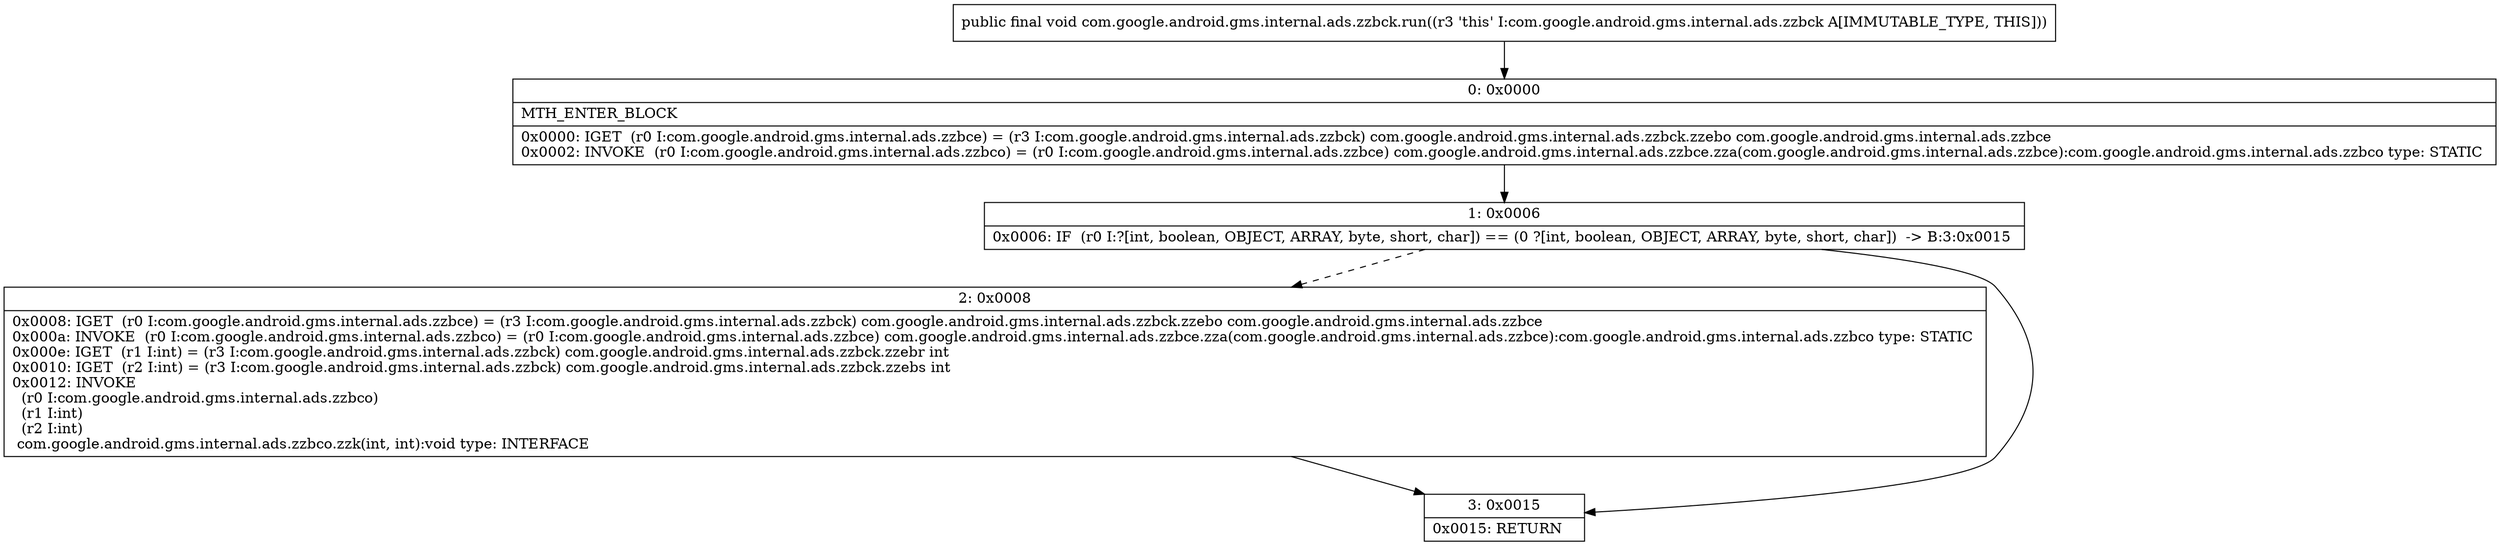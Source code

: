 digraph "CFG forcom.google.android.gms.internal.ads.zzbck.run()V" {
Node_0 [shape=record,label="{0\:\ 0x0000|MTH_ENTER_BLOCK\l|0x0000: IGET  (r0 I:com.google.android.gms.internal.ads.zzbce) = (r3 I:com.google.android.gms.internal.ads.zzbck) com.google.android.gms.internal.ads.zzbck.zzebo com.google.android.gms.internal.ads.zzbce \l0x0002: INVOKE  (r0 I:com.google.android.gms.internal.ads.zzbco) = (r0 I:com.google.android.gms.internal.ads.zzbce) com.google.android.gms.internal.ads.zzbce.zza(com.google.android.gms.internal.ads.zzbce):com.google.android.gms.internal.ads.zzbco type: STATIC \l}"];
Node_1 [shape=record,label="{1\:\ 0x0006|0x0006: IF  (r0 I:?[int, boolean, OBJECT, ARRAY, byte, short, char]) == (0 ?[int, boolean, OBJECT, ARRAY, byte, short, char])  \-\> B:3:0x0015 \l}"];
Node_2 [shape=record,label="{2\:\ 0x0008|0x0008: IGET  (r0 I:com.google.android.gms.internal.ads.zzbce) = (r3 I:com.google.android.gms.internal.ads.zzbck) com.google.android.gms.internal.ads.zzbck.zzebo com.google.android.gms.internal.ads.zzbce \l0x000a: INVOKE  (r0 I:com.google.android.gms.internal.ads.zzbco) = (r0 I:com.google.android.gms.internal.ads.zzbce) com.google.android.gms.internal.ads.zzbce.zza(com.google.android.gms.internal.ads.zzbce):com.google.android.gms.internal.ads.zzbco type: STATIC \l0x000e: IGET  (r1 I:int) = (r3 I:com.google.android.gms.internal.ads.zzbck) com.google.android.gms.internal.ads.zzbck.zzebr int \l0x0010: IGET  (r2 I:int) = (r3 I:com.google.android.gms.internal.ads.zzbck) com.google.android.gms.internal.ads.zzbck.zzebs int \l0x0012: INVOKE  \l  (r0 I:com.google.android.gms.internal.ads.zzbco)\l  (r1 I:int)\l  (r2 I:int)\l com.google.android.gms.internal.ads.zzbco.zzk(int, int):void type: INTERFACE \l}"];
Node_3 [shape=record,label="{3\:\ 0x0015|0x0015: RETURN   \l}"];
MethodNode[shape=record,label="{public final void com.google.android.gms.internal.ads.zzbck.run((r3 'this' I:com.google.android.gms.internal.ads.zzbck A[IMMUTABLE_TYPE, THIS])) }"];
MethodNode -> Node_0;
Node_0 -> Node_1;
Node_1 -> Node_2[style=dashed];
Node_1 -> Node_3;
Node_2 -> Node_3;
}

